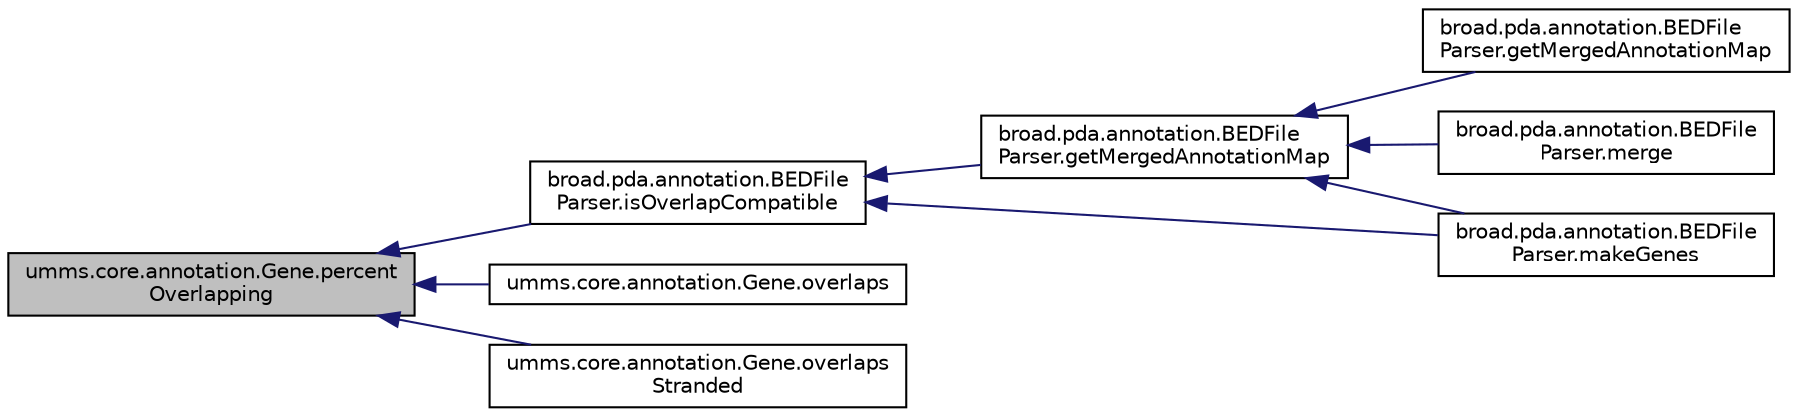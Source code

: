 digraph "umms.core.annotation.Gene.percentOverlapping"
{
  edge [fontname="Helvetica",fontsize="10",labelfontname="Helvetica",labelfontsize="10"];
  node [fontname="Helvetica",fontsize="10",shape=record];
  rankdir="LR";
  Node1 [label="umms.core.annotation.Gene.percent\lOverlapping",height=0.2,width=0.4,color="black", fillcolor="grey75", style="filled" fontcolor="black"];
  Node1 -> Node2 [dir="back",color="midnightblue",fontsize="10",style="solid"];
  Node2 [label="broad.pda.annotation.BEDFile\lParser.isOverlapCompatible",height=0.2,width=0.4,color="black", fillcolor="white", style="filled",URL="$classbroad_1_1pda_1_1annotation_1_1_b_e_d_file_parser.html#a80bdec41f0a829196cee03fc498b6eb3"];
  Node2 -> Node3 [dir="back",color="midnightblue",fontsize="10",style="solid"];
  Node3 [label="broad.pda.annotation.BEDFile\lParser.getMergedAnnotationMap",height=0.2,width=0.4,color="black", fillcolor="white", style="filled",URL="$classbroad_1_1pda_1_1annotation_1_1_b_e_d_file_parser.html#ab4cead55423bc92714e6761c144bc2a8"];
  Node3 -> Node4 [dir="back",color="midnightblue",fontsize="10",style="solid"];
  Node4 [label="broad.pda.annotation.BEDFile\lParser.getMergedAnnotationMap",height=0.2,width=0.4,color="black", fillcolor="white", style="filled",URL="$classbroad_1_1pda_1_1annotation_1_1_b_e_d_file_parser.html#acee04f1f087d3e473c830d92b5e23fd0"];
  Node3 -> Node5 [dir="back",color="midnightblue",fontsize="10",style="solid"];
  Node5 [label="broad.pda.annotation.BEDFile\lParser.makeGenes",height=0.2,width=0.4,color="black", fillcolor="white", style="filled",URL="$classbroad_1_1pda_1_1annotation_1_1_b_e_d_file_parser.html#a0d1ef53e95c6fc5fd889fdd566d307e8"];
  Node3 -> Node6 [dir="back",color="midnightblue",fontsize="10",style="solid"];
  Node6 [label="broad.pda.annotation.BEDFile\lParser.merge",height=0.2,width=0.4,color="black", fillcolor="white", style="filled",URL="$classbroad_1_1pda_1_1annotation_1_1_b_e_d_file_parser.html#a75d88890a89e815e0dd41134c8eb29e1"];
  Node2 -> Node5 [dir="back",color="midnightblue",fontsize="10",style="solid"];
  Node1 -> Node7 [dir="back",color="midnightblue",fontsize="10",style="solid"];
  Node7 [label="umms.core.annotation.Gene.overlaps",height=0.2,width=0.4,color="black", fillcolor="white", style="filled",URL="$classumms_1_1core_1_1annotation_1_1_gene.html#ae3f679245171e936786dc8557a42a595"];
  Node1 -> Node8 [dir="back",color="midnightblue",fontsize="10",style="solid"];
  Node8 [label="umms.core.annotation.Gene.overlaps\lStranded",height=0.2,width=0.4,color="black", fillcolor="white", style="filled",URL="$classumms_1_1core_1_1annotation_1_1_gene.html#a54b34b8b06efc355b3a0c0d7a4291d46"];
}
